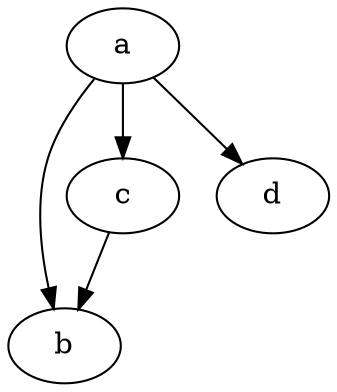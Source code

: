 digraph "G" {
  "a";
  "b";
  "c";
  "d";
  "a" -> "b";
  "a" -> "c";
  "c" -> "b";
  "a" -> "d";
}

